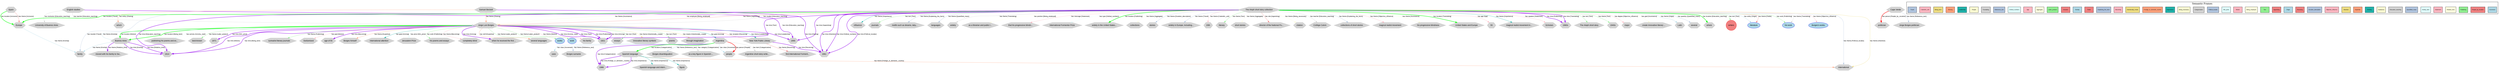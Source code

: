 digraph Jorge_Luis_Borges {
    rankdir=TB;
    compound=true;
    node [fontname="Arial", fontsize=12, style=filled];
    edge [fontname="Arial", fontsize=10, color=gray];
    
    // Graph styling
    bgcolor=white;
    
    // Node type definitions
    subgraph cluster_people {{
        label="People";
        style=filled;
        fillcolor=lightcoral;
        color=red;
        node [fillcolor=lightcoral, color=red, shape=circle];
    }}
    
    subgraph cluster_locations {{
        label="Locations";
        style=filled;
        fillcolor=lightgreen;
        color=green;
        node [fillcolor=lightgreen, color=green, shape=box];
    }}
    
    subgraph cluster_concepts {{
        label="Concepts";
        style=filled;
        fillcolor=lightblue;
        color=blue;
        node [fillcolor=lightblue, color=blue, shape=ellipse];
    }}
    
    subgraph cluster_events {{
        label="Events";
        style=filled;
        fillcolor=lightyellow;
        color=orange;
        node [fillcolor=lightyellow, color=orange, shape=diamond];
    }}
    
    subgraph cluster_other {{
        label="Other";
        style=filled;
        fillcolor=lightgray;
        color=gray;
        node [fillcolor=lightgray, color=gray, shape=hexagon];
    }}

    // People nodes
    "writers" [label="writers", fillcolor=lightcoral, color=red, shape=circle];

    // Concepts nodes
    "literature" [label="literature", fillcolor=lightblue, color=blue, shape=ellipse];
    "works" [label="works", fillcolor=lightblue, color=blue, shape=ellipse];
    "his work" [label="his work", fillcolor=lightblue, color=blue, shape=ellipse];
    "work" [label="work", fillcolor=lightblue, color=blue, shape=ellipse];
    "Borges's works" [label="Borges's works", fillcolor=lightblue, color=blue, shape=ellipse];

    // Other nodes
    "1914" [label="1914", fillcolor=lightgray, color=gray, shape=hexagon];
    "influence" [label="influence", fillcolor=lightgray, color=gray, shape=hexagon];
    "essays" [label="essays", fillcolor=lightgray, color=gray, shape=hexagon];
    "which" [label="which", fillcolor=lightgray, color=gray, shape=hexagon];
    "through imagination" [label="through imagination", fillcolor=lightgray, color=gray, shape=hexagon];
    "journals" [label="journals", fillcolor=lightgray, color=gray, shape=hexagon];
    "motifs such as dreams, laby..." [label="motifs such as dreams, laby...", fillcolor=lightgray, color=gray, shape=hexagon];
    "1955" [label="1955", fillcolor=lightgray, color=gray, shape=hexagon];
    "languages" [label="languages", fillcolor=lightgray, color=gray, shape=hexagon];
    "widely" [label="widely", fillcolor=lightgray, color=gray, shape=hexagon];
    "as a librarian and public l..." [label="as a librarian and public l...", fillcolor=lightgray, color=gray, shape=hexagon];
    "that his progressive blindn..." [label="that his progressive blindn...", fillcolor=lightgray, color=gray, shape=hexagon];
    "international" [label="international", fillcolor=lightgray, color=gray, shape=hexagon];
    "publishing his poems and es..." [label="publishing his poems and es...", fillcolor=lightgray, color=gray, shape=hexagon];
    "International Formentor Prize" [label="International Formentor Prize", fillcolor=lightgray, color=gray, shape=hexagon];
    "widely in the United States..." [label="widely in the United States...", fillcolor=lightgray, color=gray, shape=hexagon];
    "collections" [label="collections", fillcolor=lightgray, color=gray, shape=hexagon];
    "Spanish-language and intern..." [label="Spanish-language and intern...", fillcolor=lightgray, color=gray, shape=hexagon];
    "stories" [label="stories", fillcolor=lightgray, color=gray, shape=hexagon];
    "best-known" [label="best-known", fillcolor=lightgray, color=gray, shape=hexagon];
    "widely in Europe, including..." [label="widely in Europe, including...", fillcolor=lightgray, color=gray, shape=hexagon];
    "20th" [label="20th", fillcolor=lightgray, color=gray, shape=hexagon];
    "1971" [label="1971", fillcolor=lightgray, color=gray, shape=hexagon];
    "University of Buenos Aires" [label="University of Buenos Aires", fillcolor=lightgray, color=gray, shape=hexagon];
    "Jorge Luis Borges" [label="Jorge Luis Borges", fillcolor=lightgray, color=gray, shape=hexagon];
    "New York Public Library" [label="New York Public Library", fillcolor=lightgray, color=gray, shape=hexagon];
    "politician" [label="politician", fillcolor=lightgray, color=gray, shape=hexagon];
    "surrealist literary journals" [label="surrealist literary journals", fillcolor=lightgray, color=gray, shape=hexagon];
    "Borges disambiguation" [label="Borges disambiguation", fillcolor=lightgray, color=gray, shape=hexagon];
    "Switzerland" [label="Switzerland", fillcolor=lightgray, color=gray, shape=hexagon];
    "Jorge Borges politician" [label="Jorge Borges politician", fillcolor=lightgray, color=gray, shape=hexagon];
    "age of 55" [label="age of 55", fillcolor=lightgray, color=gray, shape=hexagon];
    "Borges himself" [label="Borges himself", fillcolor=lightgray, color=gray, shape=hexagon];
    "literary" [label="literary", fillcolor=lightgray, color=gray, shape=hexagon];
    "international attention" [label="international attention", fillcolor=lightgray, color=gray, shape=hexagon];
    "as a key figure in Spanish-..." [label="as a key figure in Spanish-...", fillcolor=lightgray, color=gray, shape=hexagon];
    "short stories" [label="short stories", fillcolor=lightgray, color=gray, shape=hexagon];
    "Buenos Aires" [label="Buenos Aires", fillcolor=lightgray, color=gray, shape=hexagon];
    "Jerusalem Prize" [label="Jerusalem Prize", fillcolor=lightgray, color=gray, shape=hexagon];
    "director of the National Pu..." [label="director of the National Pu...", fillcolor=lightgray, color=gray, shape=hexagon];
    "moved with his family to Sw..." [label="moved with his family to Sw...", fillcolor=lightgray, color=gray, shape=hexagon];
    "citation" [label="citation", fillcolor=lightgray, color=gray, shape=hexagon];
    "uses" [label="uses", fillcolor=lightgray, color=gray, shape=hexagon];
    "Collège Calvin" [label="Collège Calvin", fillcolor=lightgray, color=gray, shape=hexagon];
    "Borges surname " [label="Borges surname ", fillcolor=lightgray, color=gray, shape=hexagon];
    "his poems and essays" [label="his poems and essays", fillcolor=lightgray, color=gray, shape=hexagon];
    "first International Forment..." [label="first International Forment...", fillcolor=lightgray, color=gray, shape=hexagon];
    "completely blind" [label="completely blind", fillcolor=lightgray, color=gray, shape=hexagon];
    "when he received the first ..." [label="when he received the first ...", fillcolor=lightgray, color=gray, shape=hexagon];
    "Spain" [label="Spain", fillcolor=lightgray, color=gray, shape=hexagon];
    "1986" [label="1986", fillcolor=lightgray, color=gray, shape=hexagon];
    "collections of short stories" [label="collections of short stories", fillcolor=lightgray, color=gray, shape=hexagon];
    "magical realist movement" [label="magical realist movement", fillcolor=lightgray, color=gray, shape=hexagon];
    "English studies" [label="English studies", fillcolor=lightgray, color=gray, shape=hexagon];
    "his progressive blindness" [label="his progressive blindness", fillcolor=lightgray, color=gray, shape=hexagon];
    "United States and Europe" [label="United States and Europe", fillcolor=lightgray, color=gray, shape=hexagon];
    "55" [label="55", fillcolor=lightgray, color=gray, shape=hexagon];
    "magical realist movement in..." [label="magical realist movement in...", fillcolor=lightgray, color=gray, shape=hexagon];
    "several languages" [label="several languages", fillcolor=lightgray, color=gray, shape=hexagon];
    "Scholars" [label="Scholars", fillcolor=lightgray, color=gray, shape=hexagon];
    "1961" [label="1961", fillcolor=lightgray, color=gray, shape=hexagon];
    "Argentina" [label="Argentina", fillcolor=lightgray, color=gray, shape=hexagon];
    "family" [label="family", fillcolor=lightgray, color=gray, shape=hexagon];
    "Europe" [label="Europe", fillcolor=lightgray, color=gray, shape=hexagon];
    "The Aleph short story collection" [label="The Aleph short story collection", fillcolor=lightgray, color=gray, shape=hexagon];
    "his family" [label="his family", fillcolor=lightgray, color=gray, shape=hexagon];
    "Cape Verde" [label="Cape Verde", fillcolor=lightgray, color=gray, shape=hexagon];
    "Spanish language" [label="Spanish language", fillcolor=lightgray, color=gray, shape=hexagon];
    "people" [label="people", fillcolor=lightgray, color=gray, shape=hexagon];
    "1960s" [label="1960s", fillcolor=lightgray, color=gray, shape=hexagon];
    "1921" [label="1921", fillcolor=lightgray, color=gray, shape=hexagon];
    "The Aleph short story" [label="The Aleph short story", fillcolor=lightgray, color=gray, shape=hexagon];
    "1940s" [label="1940s", fillcolor=lightgray, color=gray, shape=hexagon];
    "major" [label="major", fillcolor=lightgray, color=gray, shape=hexagon];
    "create innovative literary ..." [label="create innovative literary ...", fillcolor=lightgray, color=gray, shape=hexagon];
    "Latin" [label="Latin", fillcolor=lightgray, color=gray, shape=hexagon];
    "figure" [label="figure", fillcolor=lightgray, color=gray, shape=hexagon];
    "several" [label="several", fillcolor=lightgray, color=gray, shape=hexagon];
    "Samuel Beckett" [label="Samuel Beckett", fillcolor=lightgray, color=gray, shape=hexagon];
    "innovative literary symbols" [label="innovative literary symbols", fillcolor=lightgray, color=gray, shape=hexagon];
    "where" [label="where", fillcolor=lightgray, color=gray, shape=hexagon];
    "poems" [label="poems", fillcolor=lightgray, color=gray, shape=hexagon];
    "Argentine short-story write..." [label="Argentine short-story write...", fillcolor=lightgray, color=gray, shape=hexagon];

    // Relationships
    "Argentina" -> "uses" [label="has class [Increment]", color=lightblue, penwidth=1];
    "Cape Verde" -> "politician" [label="has person [People_by_vocation]", color=red, penwidth=2];
    "Jorge Luis Borges" -> "1921" [label="has time [Publishing]", color=purple, penwidth=2];
    "Buenos Aires" -> "1914" [label="has time [Relative_time]", color=purple, penwidth=2];
    "The Aleph short story collection" -> "Scholars" [label="has speaker [Statement]", color=lightpink, penwidth=1];
    "Jorge Luis Borges" -> "publishing his poems and es..." [label="has activity [Activity_start]", color=lightcyan, penwidth=1];
    "The Aleph short story collection" -> "several" [label="has quantity [Quantified_mass]", color=lightsteelblue, penwidth=1];
    "English studies" -> "1955" [label="has time [Education_teaching]", color=purple, penwidth=2];
    "The Aleph short story collection" -> "Jorge Luis Borges" [label="has theme [Assistance]", color=lightgoldenrodyellow, penwidth=1];
    "Jorge Luis Borges" -> "1921" [label="has time [Arriving]", color=purple, penwidth=2];
    "Jorge Luis Borges" -> "Borges himself" [label="has theme [Expertise]", color=lightsalmon, penwidth=1];
    "Jorge Luis Borges" -> "his poems and essays" [label="has work [Publishing]", color=lightgreen, penwidth=1];
    "English studies" -> "University of Buenos Aires" [label="has institution [Education_teaching]", color=lightgray, penwidth=1];
    "The Aleph short story collection" -> "international" [label="has theme [Attention]", color=lightgoldenrod, penwidth=1];
    "The Aleph short story collection" -> "Borges's works" [label="has theme [Objective_influence]", color=lightpink, penwidth=1];
    "English studies" -> "Jorge Luis Borges" [label="has teacher [Education_teaching]", color=lightgray, penwidth=1];
    "The Aleph short story collection" -> "stories" [label="has theme [Duration_description]", color=lightsteelblue, penwidth=1];
    "New York Public Library" -> "1961" [label="has time [Receiving]", color=purple, penwidth=2];
    "The Aleph short story collection" -> "Latin" [label="has theme [Origin]", color=lightblue, penwidth=1];
    "The Aleph short story collection" -> "1955" [label="has time [Appointing]", color=purple, penwidth=2];
    "The Aleph short story collection" -> "The Aleph short story" [label="has text [Text]", color=lightgreen, penwidth=1];
    "Buenos Aires" -> "moved with his family to Sw..." [label="has theme [Relative_time]", color=purple, penwidth=2];
    "The Aleph short story collection" -> "Jorge Luis Borges" [label="has employee [Being_employed]", color=lightyellow, penwidth=1];
    "The Aleph short story collection" -> "literature" [label="has entity [Origin]", color=lightblue, penwidth=1];
    "Jorge Luis Borges" -> "1921" [label="has time [Activity_start]", color=purple, penwidth=2];
    "Jorge Luis Borges" -> "1914" [label="has time [Motion]", color=purple, penwidth=2];
    "Jorge Luis Borges" -> "Jerusalem Prize" [label="has prize [Win_prize]", color=lightcyan, penwidth=1];
    "The Aleph short story collection" -> "international" [label="has theme [Political_locales]", color=lightsteelblue, penwidth=1];
    "Argentina" -> "1986" [label="has time [Categorization]", color=purple, penwidth=2];
    "The Aleph short story collection" -> "citation" [label="has theme [Being_necessary]", color=lightgoldenrodyellow, penwidth=1];
    "Spanish language" -> "1986" [label="has time [Importance]", color=purple, penwidth=2];
    "New York Public Library" -> "first International Forment..." [label="has theme [Receiving]", color=lightcoral, penwidth=1];
    "The Aleph short story collection" -> "Jorge Luis Borges" [label="has theme [Appointing]", color=lightcoral, penwidth=1];
    "Spanish language" -> "1986" [label="has time [Foreign_or_domestic_country]", color=purple, penwidth=2];
    "The Aleph short story collection" -> "Collège Calvin" [label="has teacher [Education_teaching]", color=lightgray, penwidth=1];
    "Jorge Luis Borges" -> "1921" [label="has time [Text]", color=purple, penwidth=2];
    "Jorge Luis Borges" -> "essays" [label="has text [Text]", color=lightgreen, penwidth=1];
    "Jorge Luis Borges" -> "innovative literary symbols" [label="has theme [Intentionally_create]", color=lightgoldenrod, penwidth=1];
    "The Aleph short story collection" -> "journals" [label="has text [Text]", color=lightgreen, penwidth=1];
    "Jorge Luis Borges" -> "surrealist literary journals" [label="has theme [Publishing]", color=lightgreen, penwidth=1];
    "The Aleph short story collection" -> "1960s" [label="has time [Publishing]", color=purple, penwidth=2];
    "Jorge Luis Borges" -> "age of 55" [label="has time [Becoming]", color=purple, penwidth=2];
    "The Aleph short story collection" -> "his progressive blindness" [label="has theme [Assistance]", color=lightgoldenrodyellow, penwidth=1];
    "The Aleph short story collection" -> "collections of short stories" [label="has theme [Explaining_the_facts]", color=lightsteelblue, penwidth=1];
    "The Aleph short story collection" -> "where" [label="has location [Education_teaching]", color=green, penwidth=2];
    "Argentina" -> "people" [label="has class [Increment]", color=lightblue, penwidth=1];
    "The Aleph short story collection" -> "literature" [label="has theme [Fields]", color=lightcoral, penwidth=1];
    "The Aleph short story collection" -> "create innovative literary ..." [label="has goal [Assistance]", color=lightgoldenrodyellow, penwidth=1];
    "Jorge Luis Borges" -> "completely blind" [label="has theme [Becoming]", color=lightpink, penwidth=1];
    "Buenos Aires" -> "Jorge Luis Borges" [label="has theme [Kinship]", color=lightblue, penwidth=1];
    "Spain" -> "Europe" [label="has location [Inclusion]", color=green, penwidth=2];
    "The Aleph short story collection" -> "major" [label="has degree [Objective_influence]", color=lightpink, penwidth=1];
    "Jorge Luis Borges" -> "his family" [label="has theme [Motion]", color=lightpink, penwidth=1];
    "Jorge Luis Borges" -> "best-known" [label="has theme [Labor_product]", color=lightgreen, penwidth=1];
    "The Aleph short story collection" -> "collections" [label="has theme [Aggregate]", color=lightyellow, penwidth=1];
    "The Aleph short story collection" -> "writers" [label="has text [Text]", color=lightgreen, penwidth=1];
    "The Aleph short story collection" -> "magical realist movement" [label="has theme [Objective_influence]", color=lightpink, penwidth=1];
    "The Aleph short story collection" -> "55" [label="has age [Age]", color=lightpink, penwidth=1];
    "The Aleph short story collection" -> "International Formentor Prize" [label="has type [Ordinal_numbers]", color=lightcyan, penwidth=1];
    "Argentina" -> "Borges surname " [label="has theme [Reference_text]", color=lightsteelblue, penwidth=1];
    "Jorge Luis Borges" -> "Buenos Aires" [label="has location [Motion]", color=green, penwidth=2];
    "Spain" -> "Europe" [label="has theme [Inclusion]", color=lightcoral, penwidth=1];
    "Jorge Luis Borges" -> "work" [label="has theme [Labor_product]", color=lightgreen, penwidth=1];
    "The Aleph short story collection" -> "1961" [label="has time [Attention]", color=purple, penwidth=2];
    "Jorge Luis Borges" -> "poems" [label="has text [Text]", color=lightgreen, penwidth=1];
    "New York Public Library" -> "Jorge Luis Borges" [label="has recipient [Receiving]", color=lightcoral, penwidth=1];
    "Argentina" -> "as a key figure in Spanish-..." [label="has category [Categorization]", color=lightgray, penwidth=1];
    "The Aleph short story collection" -> "1960s" [label="has time [Translating]", color=purple, penwidth=2];
    "Jorge Luis Borges" -> "Switzerland" [label="has goal [Motion]", color=lightpink, penwidth=1];
    "The Aleph short story collection" -> "1914" [label="has time [Education_teaching]", color=purple, penwidth=2];
    "Spanish language" -> "Spanish-language and intern..." [label="has theme [Importance]", color=lightseagreen, penwidth=1];
    "The Aleph short story collection" -> "short stories" [label="has theme [Aggregate]", color=lightyellow, penwidth=1];
    "The Aleph short story collection" -> "Jorge Luis Borges" [label="has student [Education_teaching]", color=lightgray, penwidth=1];
    "Jorge Luis Borges" -> "through imagination" [label="has means [Intentionally_create]", color=lightgoldenrod, penwidth=1];
    "The Aleph short story collection" -> "motifs such as dreams, laby..." [label="has theme [Explaining_the_facts]", color=lightsteelblue, penwidth=1];
    "The Aleph short story collection" -> "as a librarian and public l..." [label="has position [Being_employed]", color=lightyellow, penwidth=1];
    "Argentina" -> "people" [label="has person [People]", color=red, penwidth=2];
    "The Aleph short story collection" -> "director of the National Pu..." [label="has role [Appointing]", color=lightcoral, penwidth=1];
    "The Aleph short story collection" -> "magical realist movement in..." [label="has theme [Importance]", color=lightseagreen, penwidth=1];
    "Jorge Luis Borges" -> "1955" [label="has time [Leadership]", color=purple, penwidth=2];
    "The Aleph short story collection" -> "1961" [label="has time [Ordinal_numbers]", color=purple, penwidth=2];
    "The Aleph short story collection" -> "1961" [label="has time [Political_locales]", color=purple, penwidth=2];
    "Samuel Beckett" -> "which" [label="has entity [Sharing]", color=lightsalmon, penwidth=1];
    "Jorge Luis Borges" -> "1914" [label="has time [Being_born]", color=purple, penwidth=2];
    "The Aleph short story collection" -> "widely" [label="has theme [Translating]", color=lightgray, penwidth=1];
    "The Aleph short story collection" -> "widely in the United States..." [label="has location [Publishing]", color=green, penwidth=2];
    "Spanish language" -> "international" [label="has theme [Foreign_or_domestic_country]", color=lightsalmon, penwidth=1];
    "Samuel Beckett" -> "Jorge Luis Borges" [label="has theme [Sharing]", color=lightsalmon, penwidth=1];
    "Buenos Aires" -> "1914" [label="has time [Kinship]", color=purple, penwidth=2];
    "The Aleph short story collection" -> "United States and Europe" [label="has location [Translating]", color=green, penwidth=2];
    "Jorge Luis Borges" -> "New York Public Library" [label="has theme [Leadership]", color=lightseagreen, penwidth=1];
    "Buenos Aires" -> "family" [label="has theme [Kinship]", color=lightblue, penwidth=1];
    "The Aleph short story collection" -> "literary" [label="has theme [Text]", color=lightgreen, penwidth=1];
    "Europe" -> "family" [label="has theme [Kinship]", color=lightblue, penwidth=1];
    "Argentina" -> "Spanish language" [label="has location [Categorization]", color=green, penwidth=2];
    "The Aleph short story collection" -> "languages" [label="has theme [Quantified_mass]", color=lightsteelblue, penwidth=1];
    "The Aleph short story collection" -> "20th" [label="has theme [Calendric_unit]", color=lightpink, penwidth=1];
    "Argentina" -> "Argentine short-story write..." [label="has item [Categorization]", color=lightgray, penwidth=1];
    "Jorge Luis Borges" -> "1971" [label="has time [Win_prize]", color=purple, penwidth=2];
    "Jorge Luis Borges" -> "works" [label="has theme [Labor_product]", color=lightgreen, penwidth=1];
    "The Aleph short story collection" -> "his work" [label="has work [Publishing]", color=lightgreen, penwidth=1];
    "Jorge Luis Borges" -> "several languages" [label="has skill [Expertise]", color=lightsalmon, penwidth=1];
    "The Aleph short story collection" -> "widely in Europe, including..." [label="has theme [Travel]", color=lightsteelblue, penwidth=1];
    "The Aleph short story collection" -> "Europe" [label="has location [Travel]", color=green, penwidth=2];
    "The Aleph short story collection" -> "1940s" [label="has theme [Text]", color=lightgreen, penwidth=1];
    "Jorge Luis Borges" -> "when he received the first ..." [label="has time [Arriving]", color=purple, penwidth=2];
    "Jorge Luis Borges" -> "Argentina" [label="has goal [Arriving]", color=lightseagreen, penwidth=1];
    "The Aleph short story collection" -> "1921" [label="has time [Text]", color=purple, penwidth=2];
    "The Aleph short story collection" -> "family" [label="has traveler [Travel]", color=lightsteelblue, penwidth=1];
    "The Aleph short story collection" -> "his work" [label="has theme [Translating]", color=lightgray, penwidth=1];
    "Spanish language" -> "figure" [label="has theme [Importance]", color=lightseagreen, penwidth=1];
    "Samuel Beckett" -> "1961" [label="has time [Sharing]", color=purple, penwidth=2];
    "Jorge Luis Borges" -> "Buenos Aires" [label="has location [Being_born]", color=green, penwidth=2];
    "Jorge Luis Borges" -> "international attention" [label="has goal [Arriving]", color=lightseagreen, penwidth=1];
    "The Aleph short story collection" -> "influence" [label="has theme [Importance]", color=lightseagreen, penwidth=1];
    "Argentina" -> "Borges disambiguation" [label="has theme [Reference_text]", color=lightsteelblue, penwidth=1];
    "Cape Verde" -> "Jorge Borges politician" [label="has theme [Reference_text]", color=lightsteelblue, penwidth=1];
    "The Aleph short story collection" -> "that his progressive blindn..." [label="has message [Statement]", color=lightpink, penwidth=1];

    // Frame Legend
    subgraph cluster_legend {
        label="Semantic Frames";
        style=filled;
        fillcolor=white;
        color=black;
        rank=sink;
        "Increment_legend" [label="Increment", fillcolor="lightblue", style=filled, shape=box, fontsize=8];
        "People_by_vocation_legend" [label="People_by_vocation", fillcolor="lightcoral", style=filled, shape=box, fontsize=8];
        "Publishing_legend" [label="Publishing", fillcolor="lightgreen", style=filled, shape=box, fontsize=8];
        "Relative_time_legend" [label="Relative_time", fillcolor="lightyellow", style=filled, shape=box, fontsize=8];
        "Statement_legend" [label="Statement", fillcolor="lightpink", style=filled, shape=box, fontsize=8];
        "Activity_start_legend" [label="Activity_start", fillcolor="lightcyan", style=filled, shape=box, fontsize=8];
        "Quantified_mass_legend" [label="Quantified_mass", fillcolor="lightsteelblue", style=filled, shape=box, fontsize=8];
        "Education_teaching_legend" [label="Education_teaching", fillcolor="lightgray", style=filled, shape=box, fontsize=8];
        "Assistance_legend" [label="Assistance", fillcolor="lightgoldenrodyellow", style=filled, shape=box, fontsize=8];
        "Arriving_legend" [label="Arriving", fillcolor="lightseagreen", style=filled, shape=box, fontsize=8];
        "Expertise_legend" [label="Expertise", fillcolor="lightsalmon", style=filled, shape=box, fontsize=8];
        "Attention_legend" [label="Attention", fillcolor="lightgoldenrod", style=filled, shape=box, fontsize=8];
        "Objective_influence_legend" [label="Objective_influence", fillcolor="lightpink", style=filled, shape=box, fontsize=8];
        "Duration_description_legend" [label="Duration_description", fillcolor="lightsteelblue", style=filled, shape=box, fontsize=8];
        "Receiving_legend" [label="Receiving", fillcolor="lightcoral", style=filled, shape=box, fontsize=8];
        "Origin_legend" [label="Origin", fillcolor="lightblue", style=filled, shape=box, fontsize=8];
        "Appointing_legend" [label="Appointing", fillcolor="lightcoral", style=filled, shape=box, fontsize=8];
        "Text_legend" [label="Text", fillcolor="lightgreen", style=filled, shape=box, fontsize=8];
        "Being_employed_legend" [label="Being_employed", fillcolor="lightyellow", style=filled, shape=box, fontsize=8];
        "Motion_legend" [label="Motion", fillcolor="lightpink", style=filled, shape=box, fontsize=8];
        "Win_prize_legend" [label="Win_prize", fillcolor="lightcyan", style=filled, shape=box, fontsize=8];
        "Political_locales_legend" [label="Political_locales", fillcolor="lightsteelblue", style=filled, shape=box, fontsize=8];
        "Categorization_legend" [label="Categorization", fillcolor="lightgray", style=filled, shape=box, fontsize=8];
        "Being_necessary_legend" [label="Being_necessary", fillcolor="lightgoldenrodyellow", style=filled, shape=box, fontsize=8];
        "Importance_legend" [label="Importance", fillcolor="lightseagreen", style=filled, shape=box, fontsize=8];
        "Foreign_or_domestic_country_legend" [label="Foreign_or_domestic_country", fillcolor="lightsalmon", style=filled, shape=box, fontsize=8];
        "Intentionally_create_legend" [label="Intentionally_create", fillcolor="lightgoldenrod", style=filled, shape=box, fontsize=8];
        "Becoming_legend" [label="Becoming", fillcolor="lightpink", style=filled, shape=box, fontsize=8];
        "Explaining_the_facts_legend" [label="Explaining_the_facts", fillcolor="lightsteelblue", style=filled, shape=box, fontsize=8];
        "Fields_legend" [label="Fields", fillcolor="lightcoral", style=filled, shape=box, fontsize=8];
        "Kinship_legend" [label="Kinship", fillcolor="lightblue", style=filled, shape=box, fontsize=8];
        "Inclusion_legend" [label="Inclusion", fillcolor="lightcoral", style=filled, shape=box, fontsize=8];
        "Labor_product_legend" [label="Labor_product", fillcolor="lightgreen", style=filled, shape=box, fontsize=8];
        "Aggregate_legend" [label="Aggregate", fillcolor="lightyellow", style=filled, shape=box, fontsize=8];
        "Age_legend" [label="Age", fillcolor="lightpink", style=filled, shape=box, fontsize=8];
        "Ordinal_numbers_legend" [label="Ordinal_numbers", fillcolor="lightcyan", style=filled, shape=box, fontsize=8];
        "Reference_text_legend" [label="Reference_text", fillcolor="lightsteelblue", style=filled, shape=box, fontsize=8];
        "Translating_legend" [label="Translating", fillcolor="lightgray", style=filled, shape=box, fontsize=8];
        "People_legend" [label="People", fillcolor="lightgoldenrodyellow", style=filled, shape=box, fontsize=8];
        "Leadership_legend" [label="Leadership", fillcolor="lightseagreen", style=filled, shape=box, fontsize=8];
        "Sharing_legend" [label="Sharing", fillcolor="lightsalmon", style=filled, shape=box, fontsize=8];
        "Being_born_legend" [label="Being_born", fillcolor="lightgoldenrod", style=filled, shape=box, fontsize=8];
        "Calendric_unit_legend" [label="Calendric_unit", fillcolor="lightpink", style=filled, shape=box, fontsize=8];
        "Travel_legend" [label="Travel", fillcolor="lightsteelblue", style=filled, shape=box, fontsize=8];
    }
}